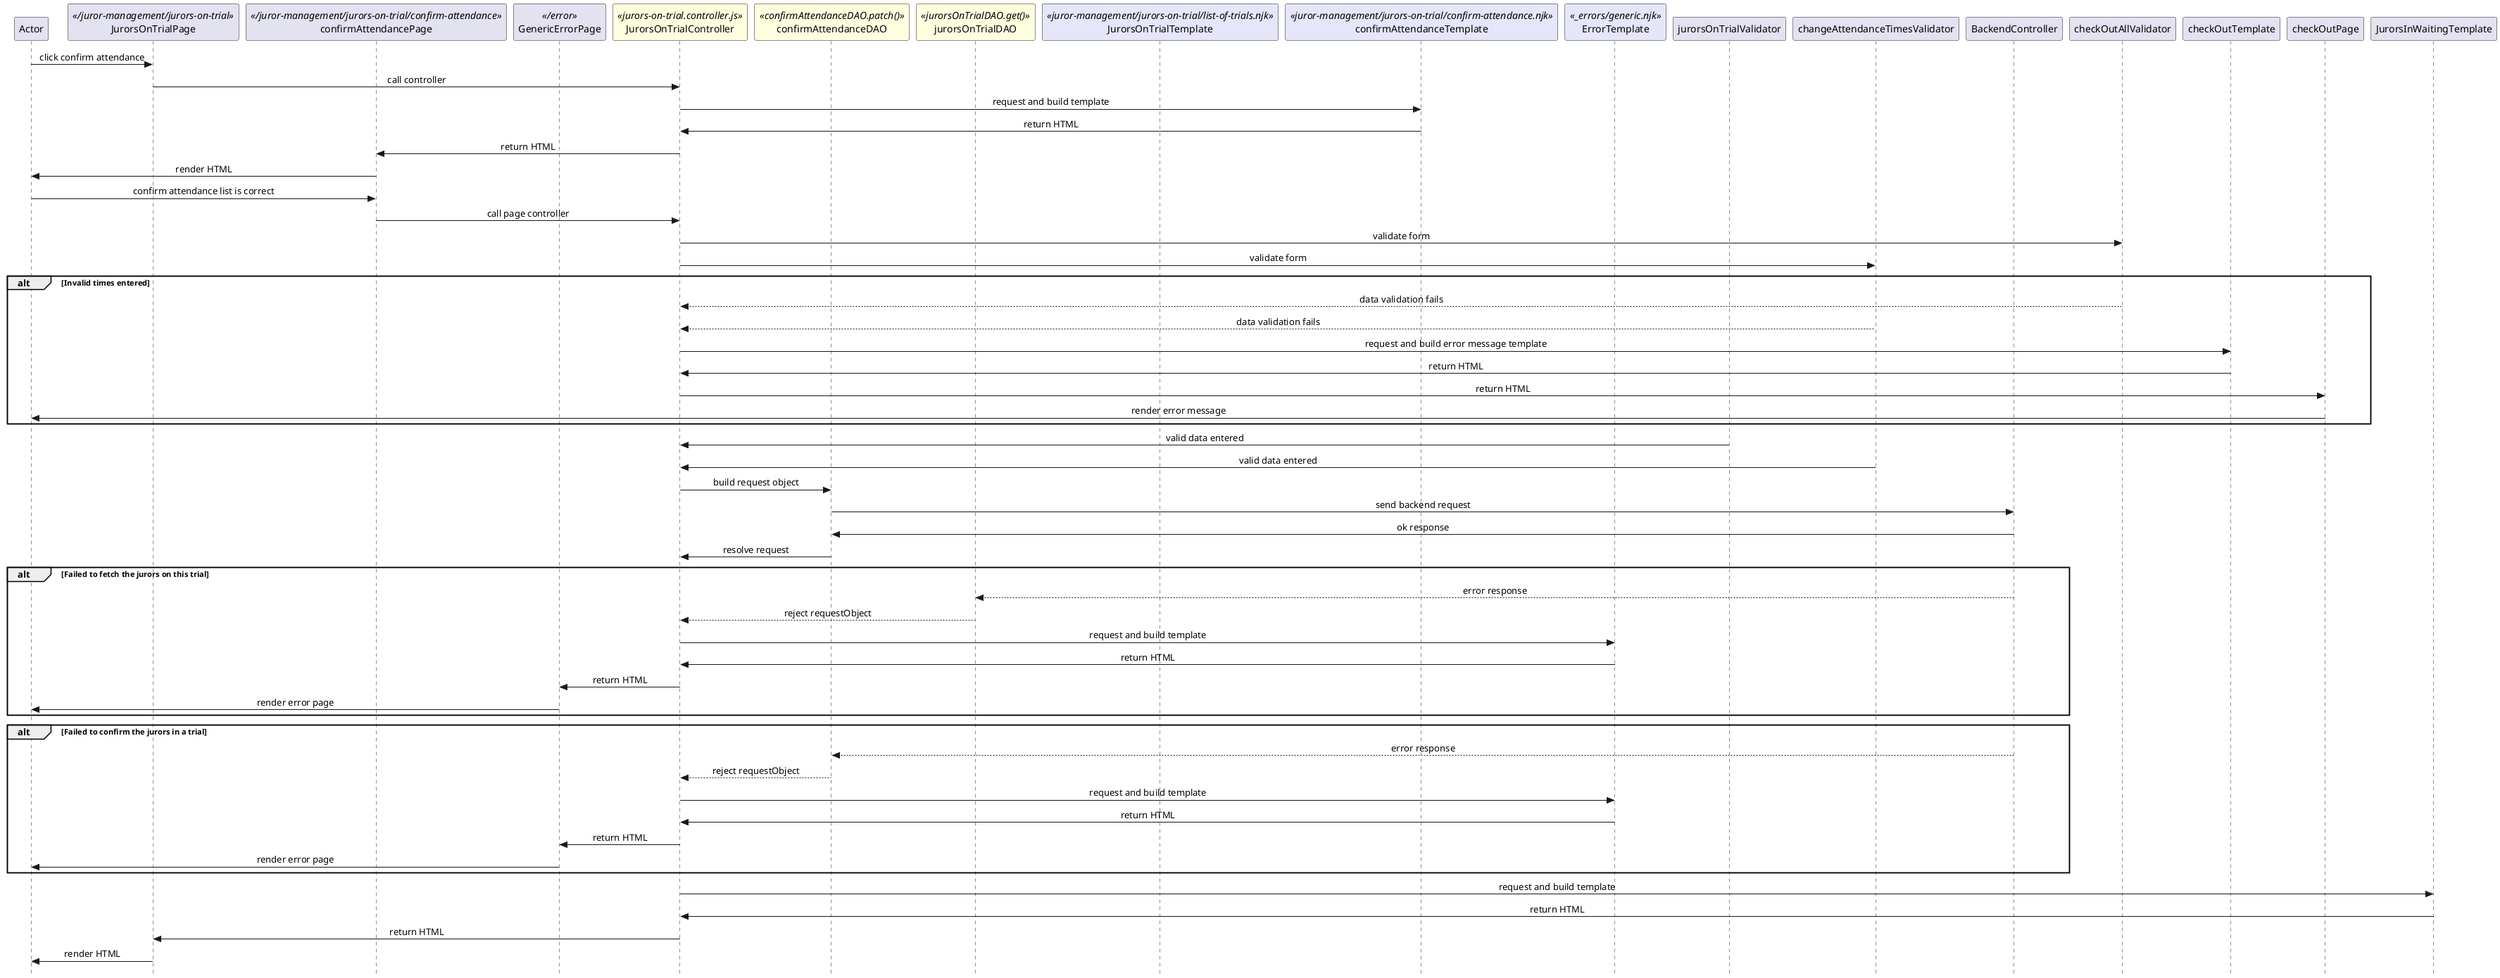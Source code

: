 @startuml confirm-attendance-jurors-trial

skinparam Style strictuml 
skinparam SequenceMessageAlignment center

participant Actor

''' LOCAL ROUTING
participant JurorsOnTrialPage <</juror-management/jurors-on-trial>>
participant confirmAttendancePage <</juror-management/jurors-on-trial/confirm-attendance>>
participant GenericErrorPage <</error>>

''' CONTROLLER AND REQUEST OBJECTS
participant JurorsOnTrialController <<jurors-on-trial.controller.js>> #lightyellow
participant confirmAttendanceDAO <<confirmAttendanceDAO.patch()>> #lightyellow
participant jurorsOnTrialDAO <<jurorsOnTrialDAO.get()>> #lightyellow

''' TEMPLATES
participant JurorsOnTrialTemplate <<juror-management/jurors-on-trial/list-of-trials.njk>> #lavender
participant confirmAttendanceTemplate <<juror-management/jurors-on-trial/confirm-attendance.njk>> #lavender
participant ErrorTemplate <<_errors/generic.njk>> #lavender

''' FILTERS AND VALIDATORS
participant jurorsOnTrialValidator
participant changeAttendanceTimesValidator

''' BACKEND CONTROLLER
participant BackendController

Actor -> JurorsOnTrialPage : click confirm attendance
JurorsOnTrialPage -> JurorsOnTrialController : call controller

JurorsOnTrialController -> confirmAttendanceTemplate : request and build template
JurorsOnTrialController <- confirmAttendanceTemplate : return HTML
confirmAttendancePage <- JurorsOnTrialController : return HTML
Actor <- confirmAttendancePage : render HTML

Actor -> confirmAttendancePage : confirm attendance list is correct

confirmAttendancePage -> JurorsOnTrialController : call page controller

JurorsOnTrialController -> checkOutAllValidator : validate form
JurorsOnTrialController -> changeAttendanceTimesValidator : validate form

alt Invalid times entered
  JurorsOnTrialController <-- checkOutAllValidator : data validation fails
  JurorsOnTrialController <-- changeAttendanceTimesValidator : data validation fails
  JurorsOnTrialController -> checkOutTemplate : request and build error message template
  JurorsOnTrialController <- checkOutTemplate : return HTML
  checkOutPage <- JurorsOnTrialController : return HTML
  Actor <- checkOutPage : render error message
end

JurorsOnTrialController <- jurorsOnTrialValidator : valid data entered
JurorsOnTrialController <- changeAttendanceTimesValidator : valid data entered

JurorsOnTrialController -> confirmAttendanceDAO : build request object
confirmAttendanceDAO -> BackendController : send backend request
confirmAttendanceDAO <- BackendController : ok response
JurorsOnTrialController <- confirmAttendanceDAO : resolve request

alt Failed to fetch the jurors on this trial
    jurorsOnTrialDAO <-- BackendController : error response
    JurorsOnTrialController <-- jurorsOnTrialDAO : reject requestObject
    JurorsOnTrialController -> ErrorTemplate : request and build template
    JurorsOnTrialController <- ErrorTemplate : return HTML
    GenericErrorPage <- JurorsOnTrialController : return HTML
    Actor <- GenericErrorPage : render error page
end

alt Failed to confirm the jurors in a trial
    confirmAttendanceDAO <-- BackendController : error response
    JurorsOnTrialController <-- confirmAttendanceDAO : reject requestObject
    JurorsOnTrialController -> ErrorTemplate : request and build template
    JurorsOnTrialController <- ErrorTemplate : return HTML
    GenericErrorPage <- JurorsOnTrialController : return HTML
    Actor <- GenericErrorPage : render error page
end

JurorsOnTrialController -> JurorsInWaitingTemplate : request and build template
JurorsOnTrialController <- JurorsInWaitingTemplate : return HTML
JurorsOnTrialPage <- JurorsOnTrialController : return HTML
Actor <- JurorsOnTrialPage : render HTML







    